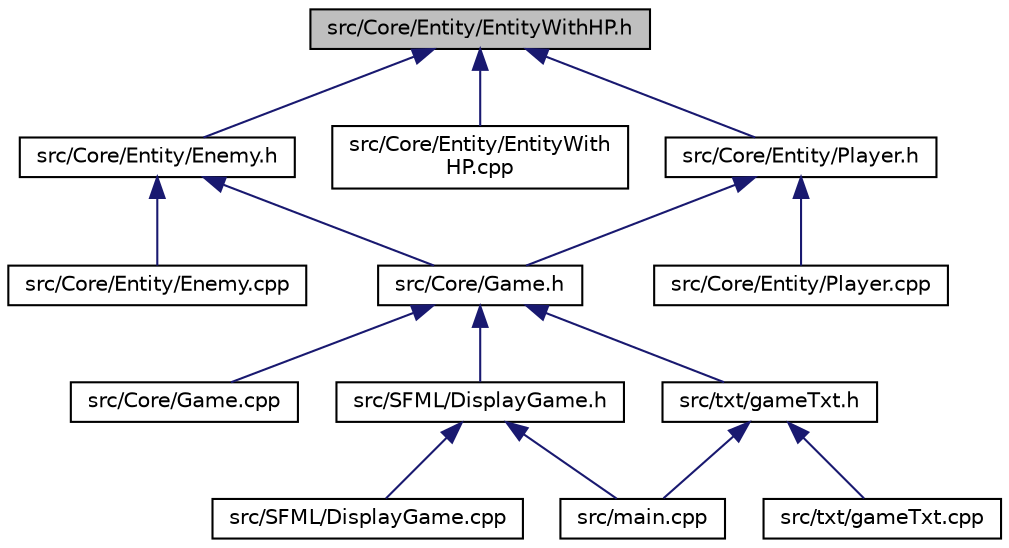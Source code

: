 digraph "src/Core/Entity/EntityWithHP.h"
{
 // LATEX_PDF_SIZE
  bgcolor="transparent";
  edge [fontname="Helvetica",fontsize="10",labelfontname="Helvetica",labelfontsize="10"];
  node [fontname="Helvetica",fontsize="10",shape=record];
  Node1 [label="src/Core/Entity/EntityWithHP.h",height=0.2,width=0.4,color="black", fillcolor="grey75", style="filled", fontcolor="black",tooltip=" "];
  Node1 -> Node2 [dir="back",color="midnightblue",fontsize="10",style="solid",fontname="Helvetica"];
  Node2 [label="src/Core/Entity/Enemy.h",height=0.2,width=0.4,color="black",URL="$Enemy_8h.html",tooltip=" "];
  Node2 -> Node3 [dir="back",color="midnightblue",fontsize="10",style="solid",fontname="Helvetica"];
  Node3 [label="src/Core/Entity/Enemy.cpp",height=0.2,width=0.4,color="black",URL="$Enemy_8cpp.html",tooltip=" "];
  Node2 -> Node4 [dir="back",color="midnightblue",fontsize="10",style="solid",fontname="Helvetica"];
  Node4 [label="src/Core/Game.h",height=0.2,width=0.4,color="black",URL="$Game_8h.html",tooltip=" "];
  Node4 -> Node5 [dir="back",color="midnightblue",fontsize="10",style="solid",fontname="Helvetica"];
  Node5 [label="src/Core/Game.cpp",height=0.2,width=0.4,color="black",URL="$Game_8cpp.html",tooltip=" "];
  Node4 -> Node6 [dir="back",color="midnightblue",fontsize="10",style="solid",fontname="Helvetica"];
  Node6 [label="src/SFML/DisplayGame.h",height=0.2,width=0.4,color="black",URL="$DisplayGame_8h.html",tooltip=" "];
  Node6 -> Node7 [dir="back",color="midnightblue",fontsize="10",style="solid",fontname="Helvetica"];
  Node7 [label="src/main.cpp",height=0.2,width=0.4,color="black",URL="$main_8cpp.html",tooltip=" "];
  Node6 -> Node8 [dir="back",color="midnightblue",fontsize="10",style="solid",fontname="Helvetica"];
  Node8 [label="src/SFML/DisplayGame.cpp",height=0.2,width=0.4,color="black",URL="$DisplayGame_8cpp.html",tooltip=" "];
  Node4 -> Node9 [dir="back",color="midnightblue",fontsize="10",style="solid",fontname="Helvetica"];
  Node9 [label="src/txt/gameTxt.h",height=0.2,width=0.4,color="black",URL="$gameTxt_8h.html",tooltip=" "];
  Node9 -> Node7 [dir="back",color="midnightblue",fontsize="10",style="solid",fontname="Helvetica"];
  Node9 -> Node10 [dir="back",color="midnightblue",fontsize="10",style="solid",fontname="Helvetica"];
  Node10 [label="src/txt/gameTxt.cpp",height=0.2,width=0.4,color="black",URL="$gameTxt_8cpp.html",tooltip=" "];
  Node1 -> Node11 [dir="back",color="midnightblue",fontsize="10",style="solid",fontname="Helvetica"];
  Node11 [label="src/Core/Entity/EntityWith\lHP.cpp",height=0.2,width=0.4,color="black",URL="$EntityWithHP_8cpp.html",tooltip=" "];
  Node1 -> Node12 [dir="back",color="midnightblue",fontsize="10",style="solid",fontname="Helvetica"];
  Node12 [label="src/Core/Entity/Player.h",height=0.2,width=0.4,color="black",URL="$Player_8h.html",tooltip=" "];
  Node12 -> Node13 [dir="back",color="midnightblue",fontsize="10",style="solid",fontname="Helvetica"];
  Node13 [label="src/Core/Entity/Player.cpp",height=0.2,width=0.4,color="black",URL="$Player_8cpp.html",tooltip=" "];
  Node12 -> Node4 [dir="back",color="midnightblue",fontsize="10",style="solid",fontname="Helvetica"];
}
